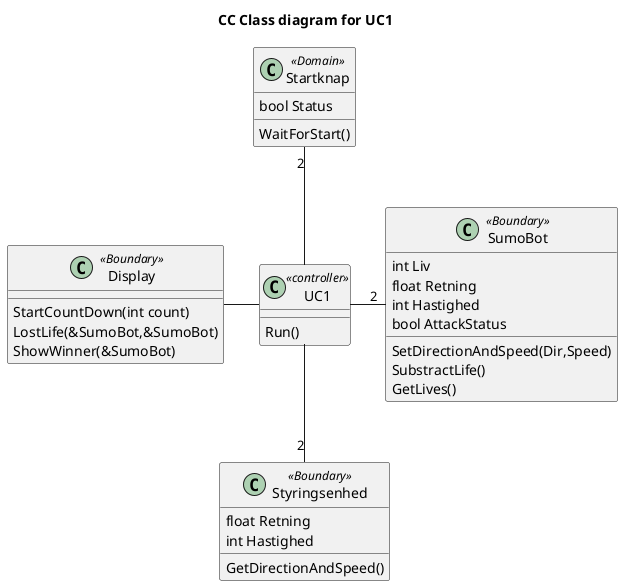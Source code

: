 @startuml
title CC Class diagram for UC1


class UC1 <<controller>>{
    Run()
}

class Startknap <<Domain>>{
bool Status
WaitForStart()
}
class Display<<Boundary>>{
    StartCountDown(int count)
    LostLife(&SumoBot,&SumoBot)
    ShowWinner(&SumoBot)
}

class SumoBot <<Boundary>>{
    int Liv
    float Retning
    int Hastighed
    bool AttackStatus
    SetDirectionAndSpeed(Dir,Speed)
    SubstractLife()
    GetLives()
}
class Styringsenhed <<Boundary>>{
    float Retning
    int Hastighed
    GetDirectionAndSpeed()
}

Startknap"2" -- UC1
UC1 -- "2"Styringsenhed
UC1 - "2"SumoBot
Display - UC1

@enduml